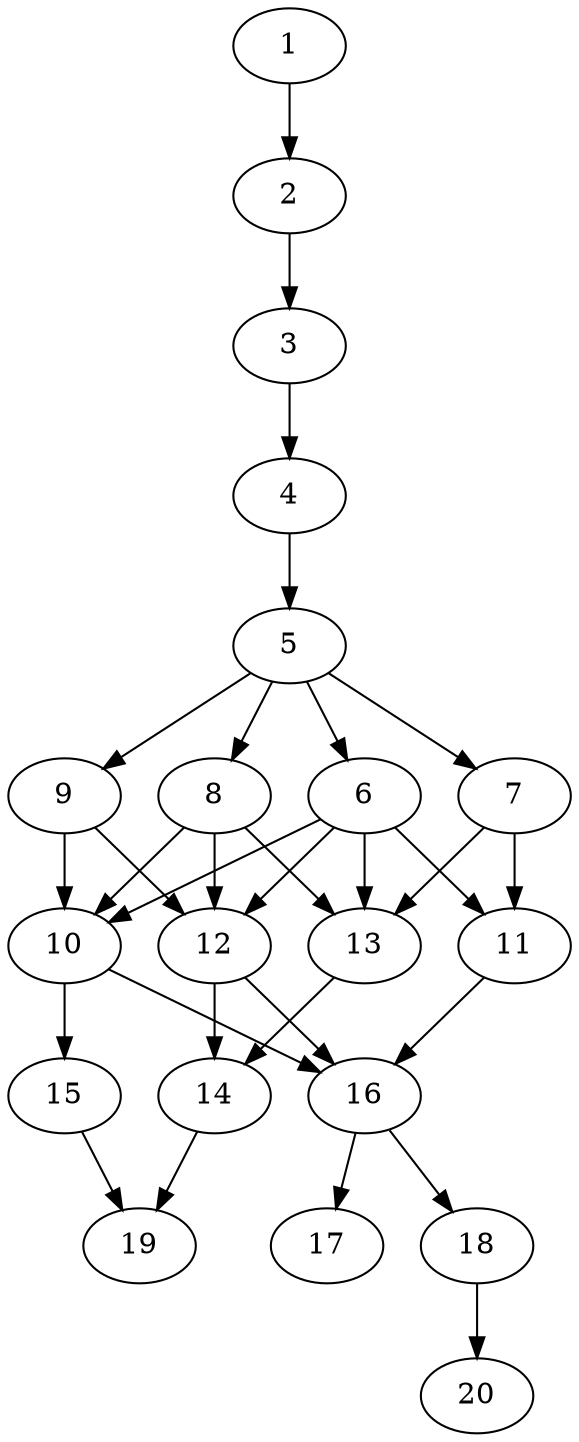 // DAG automatically generated by daggen at Sat Jul 27 15:36:23 2019
// ./daggen --dot -n 20 --ccr 0.4 --fat 0.4 --regular 0.5 --density 0.7 --mindata 5242880 --maxdata 52428800 
digraph G {
  1 [size="129338880", alpha="0.08", expect_size="51735552"] 
  1 -> 2 [size ="51735552"]
  2 [size="107271680", alpha="0.07", expect_size="42908672"] 
  2 -> 3 [size ="42908672"]
  3 [size="84976640", alpha="0.06", expect_size="33990656"] 
  3 -> 4 [size ="33990656"]
  4 [size="71815680", alpha="0.05", expect_size="28726272"] 
  4 -> 5 [size ="28726272"]
  5 [size="59476480", alpha="0.18", expect_size="23790592"] 
  5 -> 6 [size ="23790592"]
  5 -> 7 [size ="23790592"]
  5 -> 8 [size ="23790592"]
  5 -> 9 [size ="23790592"]
  6 [size="121287680", alpha="0.00", expect_size="48515072"] 
  6 -> 10 [size ="48515072"]
  6 -> 11 [size ="48515072"]
  6 -> 12 [size ="48515072"]
  6 -> 13 [size ="48515072"]
  7 [size="74114560", alpha="0.13", expect_size="29645824"] 
  7 -> 11 [size ="29645824"]
  7 -> 13 [size ="29645824"]
  8 [size="80967680", alpha="0.13", expect_size="32387072"] 
  8 -> 10 [size ="32387072"]
  8 -> 12 [size ="32387072"]
  8 -> 13 [size ="32387072"]
  9 [size="100323840", alpha="0.11", expect_size="40129536"] 
  9 -> 10 [size ="40129536"]
  9 -> 12 [size ="40129536"]
  10 [size="91079680", alpha="0.04", expect_size="36431872"] 
  10 -> 15 [size ="36431872"]
  10 -> 16 [size ="36431872"]
  11 [size="23633920", alpha="0.06", expect_size="9453568"] 
  11 -> 16 [size ="9453568"]
  12 [size="68979200", alpha="0.18", expect_size="27591680"] 
  12 -> 14 [size ="27591680"]
  12 -> 16 [size ="27591680"]
  13 [size="109829120", alpha="0.11", expect_size="43931648"] 
  13 -> 14 [size ="43931648"]
  14 [size="24814080", alpha="0.05", expect_size="9925632"] 
  14 -> 19 [size ="9925632"]
  15 [size="56704000", alpha="0.06", expect_size="22681600"] 
  15 -> 19 [size ="22681600"]
  16 [size="43074560", alpha="0.12", expect_size="17229824"] 
  16 -> 17 [size ="17229824"]
  16 -> 18 [size ="17229824"]
  17 [size="44183040", alpha="0.01", expect_size="17673216"] 
  18 [size="117923840", alpha="0.10", expect_size="47169536"] 
  18 -> 20 [size ="47169536"]
  19 [size="78287360", alpha="0.20", expect_size="31314944"] 
  20 [size="23493120", alpha="0.04", expect_size="9397248"] 
}
